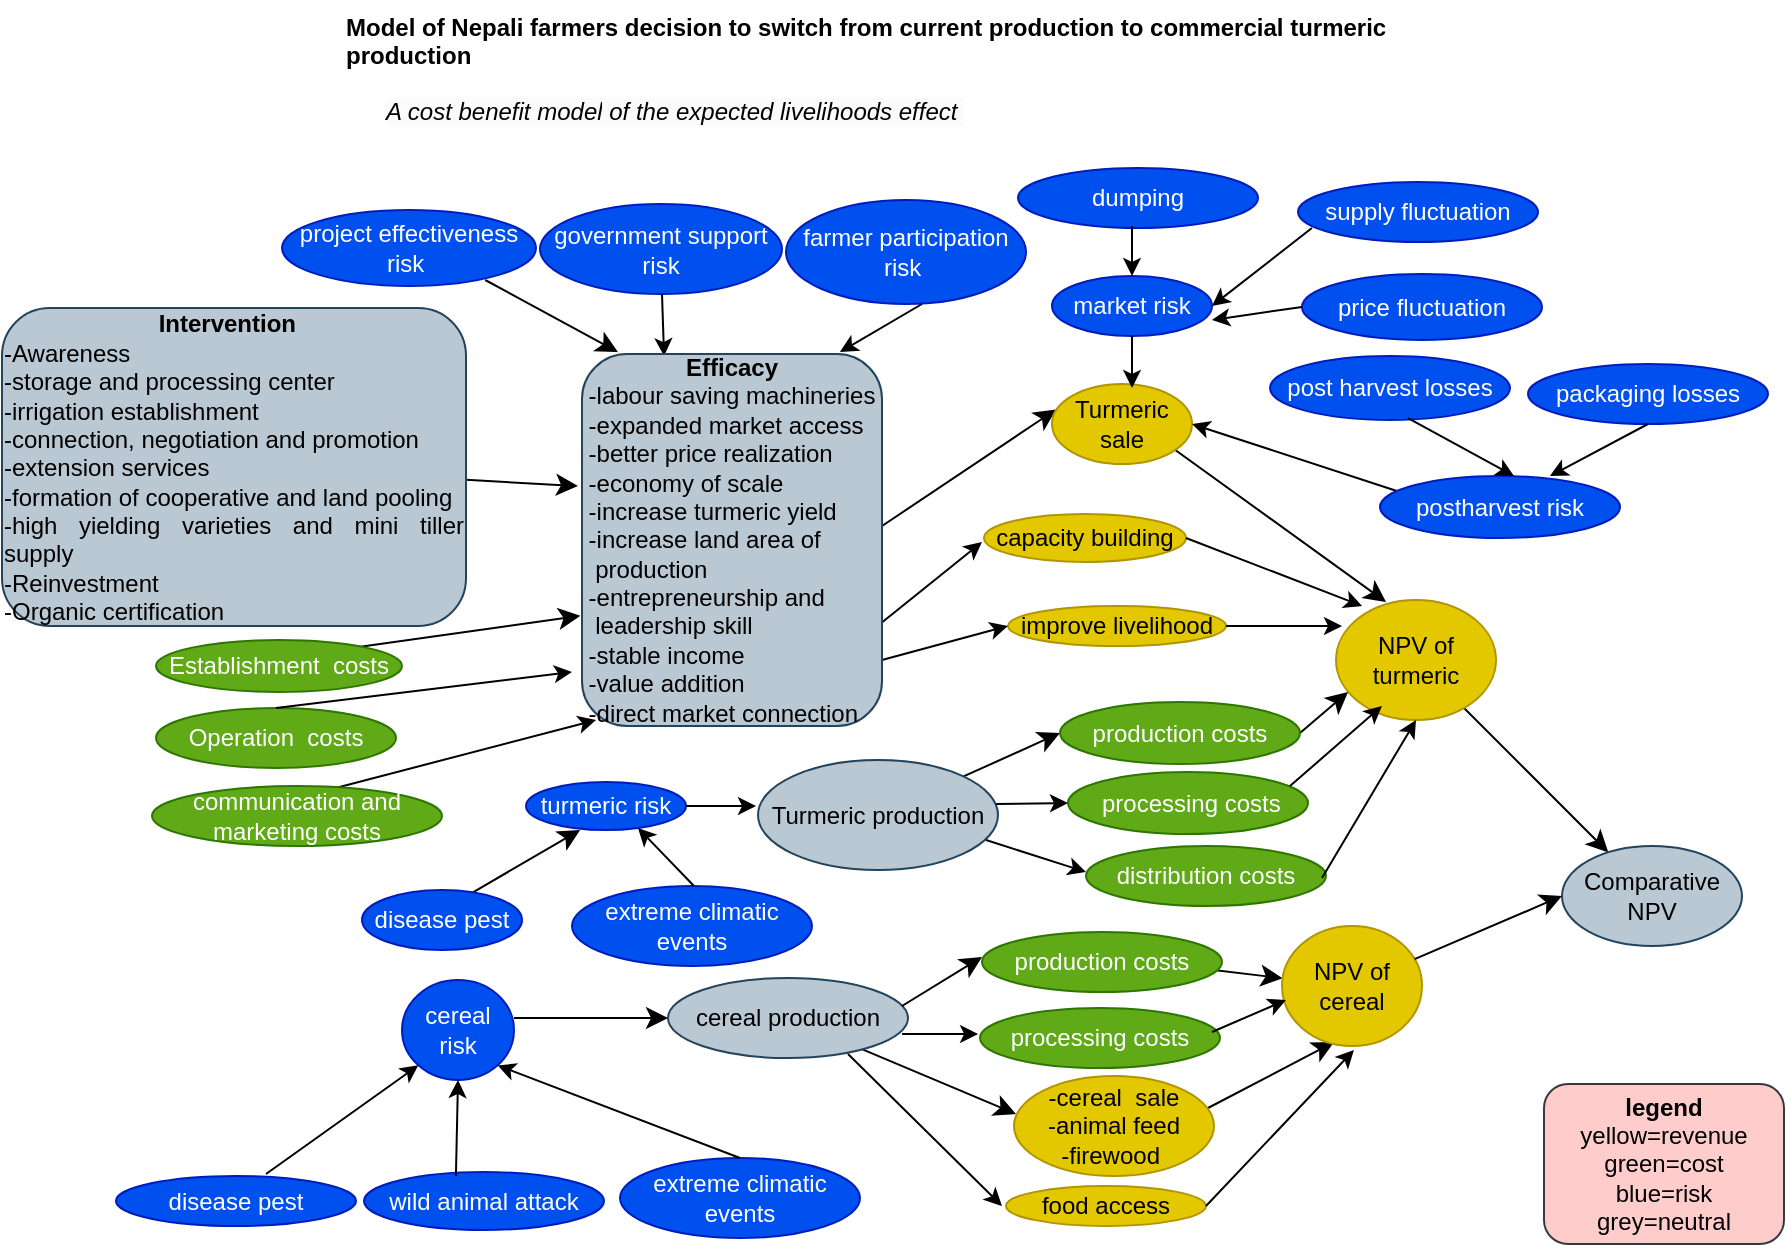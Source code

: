 <mxfile version="22.1.5" type="github">
  <diagram name="Page-1" id="2a216829-ef6e-dabb-86c1-c78162f3ba2b">
    <mxGraphModel dx="954" dy="647" grid="1" gridSize="10" guides="1" tooltips="1" connect="1" arrows="1" fold="1" page="1" pageScale="1" pageWidth="850" pageHeight="1100" background="none" math="0" shadow="0">
      <root>
        <mxCell id="0" />
        <mxCell id="1" parent="0" />
        <mxCell id="vRBI4vWx7eo8pq1-qWPK-19" style="edgeStyle=none;curved=1;rounded=0;orthogonalLoop=1;jettySize=auto;html=1;entryX=0.01;entryY=0.38;entryDx=0;entryDy=0;fontSize=12;startSize=8;endSize=8;strokeWidth=1;entryPerimeter=0;" parent="1" source="vRBI4vWx7eo8pq1-qWPK-1" target="vRBI4vWx7eo8pq1-qWPK-9" edge="1">
          <mxGeometry relative="1" as="geometry" />
        </mxCell>
        <mxCell id="vRBI4vWx7eo8pq1-qWPK-1" value="cereal production" style="ellipse;whiteSpace=wrap;html=1;fontSize=12;strokeWidth=1;fillColor=#bac8d3;strokeColor=#23445d;" parent="1" vertex="1">
          <mxGeometry x="1113" y="506" width="120" height="40" as="geometry" />
        </mxCell>
        <mxCell id="vRBI4vWx7eo8pq1-qWPK-2" value="Model of Nepali farmers decision to switch from current production to commercial turmeric production" style="text;whiteSpace=wrap;fontSize=12;fontStyle=1;strokeWidth=1;" parent="1" vertex="1">
          <mxGeometry x="950" y="17" width="560" height="60" as="geometry" />
        </mxCell>
        <mxCell id="vRBI4vWx7eo8pq1-qWPK-3" value="&lt;span style=&quot;color: rgb(0, 0, 0); font-family: Helvetica; font-size: 12px; font-style: italic; font-variant-ligatures: normal; font-variant-caps: normal; letter-spacing: normal; orphans: 2; text-align: left; text-indent: 0px; text-transform: none; widows: 2; word-spacing: 0px; -webkit-text-stroke-width: 0px; background-color: rgb(251, 251, 251); text-decoration-thickness: initial; float: none; display: inline !important;&quot;&gt;A cost benefit model&lt;/span&gt;&lt;span style=&quot;color: rgb(0, 0, 0); font-family: Helvetica; font-size: 12px; font-style: italic; font-variant-ligatures: normal; font-variant-caps: normal; letter-spacing: normal; orphans: 2; text-align: left; text-indent: 0px; text-transform: none; widows: 2; word-spacing: 0px; -webkit-text-stroke-width: 0px; background-color: rgb(251, 251, 251); text-decoration-thickness: initial; float: none; display: inline !important;&quot;&gt;&amp;nbsp;of the expected livelihoods effect&amp;nbsp;&lt;/span&gt;" style="text;whiteSpace=wrap;html=1;fontSize=12;fontStyle=0;strokeWidth=1;" parent="1" vertex="1">
          <mxGeometry x="970" y="59" width="450" height="40" as="geometry" />
        </mxCell>
        <mxCell id="vRBI4vWx7eo8pq1-qWPK-20" style="edgeStyle=none;curved=1;rounded=0;orthogonalLoop=1;jettySize=auto;html=1;entryX=-0.029;entryY=0.72;entryDx=0;entryDy=0;fontSize=12;startSize=8;endSize=8;strokeWidth=1;entryPerimeter=0;exitX=1;exitY=0.5;exitDx=0;exitDy=0;" parent="1" edge="1">
          <mxGeometry relative="1" as="geometry">
            <mxPoint x="1220" y="280" as="sourcePoint" />
            <mxPoint x="1307.0" y="221.77" as="targetPoint" />
          </mxGeometry>
        </mxCell>
        <mxCell id="vRBI4vWx7eo8pq1-qWPK-27" style="edgeStyle=none;curved=1;rounded=0;orthogonalLoop=1;jettySize=auto;html=1;fontSize=12;startSize=8;endSize=8;strokeWidth=1;entryX=0;entryY=0.5;entryDx=0;entryDy=0;" parent="1" source="vRBI4vWx7eo8pq1-qWPK-4" target="7G__n_sAWaHiesUCzbCm-17" edge="1">
          <mxGeometry relative="1" as="geometry">
            <mxPoint x="1310" y="390" as="targetPoint" />
          </mxGeometry>
        </mxCell>
        <mxCell id="vRBI4vWx7eo8pq1-qWPK-4" value="Turmeric production" style="ellipse;whiteSpace=wrap;html=1;fontSize=12;strokeWidth=1;fillColor=#bac8d3;strokeColor=#23445d;" parent="1" vertex="1">
          <mxGeometry x="1158" y="397" width="120" height="55" as="geometry" />
        </mxCell>
        <mxCell id="vRBI4vWx7eo8pq1-qWPK-30" style="edgeStyle=none;curved=1;rounded=0;orthogonalLoop=1;jettySize=auto;html=1;fontSize=12;startSize=8;endSize=8;strokeWidth=1;" parent="1" source="vRBI4vWx7eo8pq1-qWPK-5" target="vRBI4vWx7eo8pq1-qWPK-28" edge="1">
          <mxGeometry relative="1" as="geometry" />
        </mxCell>
        <mxCell id="vRBI4vWx7eo8pq1-qWPK-5" value="NPV of turmeric" style="ellipse;whiteSpace=wrap;html=1;fontSize=12;strokeWidth=1;fillColor=#e3c800;fontColor=#000000;strokeColor=#B09500;" parent="1" vertex="1">
          <mxGeometry x="1447" y="317" width="80" height="60" as="geometry" />
        </mxCell>
        <mxCell id="vRBI4vWx7eo8pq1-qWPK-21" style="edgeStyle=none;curved=1;rounded=0;orthogonalLoop=1;jettySize=auto;html=1;fontSize=12;startSize=8;endSize=8;strokeWidth=1;" parent="1" source="3mBVgCStBCej63vjiRxV-12" edge="1">
          <mxGeometry relative="1" as="geometry">
            <mxPoint x="1014" y="274" as="sourcePoint" />
            <mxPoint x="1068" y="260" as="targetPoint" />
          </mxGeometry>
        </mxCell>
        <mxCell id="vRBI4vWx7eo8pq1-qWPK-8" value="cereal risk" style="ellipse;whiteSpace=wrap;html=1;fontSize=12;strokeWidth=1;labelBackgroundColor=none;fillColor=#0050ef;fontColor=#ffffff;strokeColor=#001DBC;" parent="1" vertex="1">
          <mxGeometry x="980" y="507" width="56" height="50" as="geometry" />
        </mxCell>
        <mxCell id="vRBI4vWx7eo8pq1-qWPK-24" style="edgeStyle=none;curved=1;rounded=0;orthogonalLoop=1;jettySize=auto;html=1;fontSize=12;startSize=8;endSize=8;entryX=0.386;entryY=0.967;entryDx=0;entryDy=0;strokeWidth=1;entryPerimeter=0;exitX=1;exitY=0.32;exitDx=0;exitDy=0;exitPerimeter=0;" parent="1" edge="1">
          <mxGeometry relative="1" as="geometry">
            <mxPoint x="1383" y="571" as="sourcePoint" />
            <mxPoint x="1446.02" y="538.02" as="targetPoint" />
          </mxGeometry>
        </mxCell>
        <mxCell id="vRBI4vWx7eo8pq1-qWPK-9" value="-cereal &amp;nbsp;sale&lt;br&gt;-animal feed&lt;br&gt;-firewood&amp;nbsp;" style="ellipse;whiteSpace=wrap;html=1;fontSize=12;strokeWidth=1;labelBorderColor=none;labelBackgroundColor=none;fillColor=#e3c800;fontColor=#000000;strokeColor=#B09500;" parent="1" vertex="1">
          <mxGeometry x="1286" y="555" width="100" height="50" as="geometry" />
        </mxCell>
        <mxCell id="vRBI4vWx7eo8pq1-qWPK-16" style="edgeStyle=none;curved=1;rounded=0;orthogonalLoop=1;jettySize=auto;html=1;fontSize=12;startSize=8;endSize=8;entryX=0.075;entryY=0.767;entryDx=0;entryDy=0;entryPerimeter=0;strokeWidth=1;exitX=1;exitY=0.5;exitDx=0;exitDy=0;" parent="1" source="7G__n_sAWaHiesUCzbCm-17" target="vRBI4vWx7eo8pq1-qWPK-5" edge="1">
          <mxGeometry relative="1" as="geometry">
            <mxPoint x="1388.401" y="364.958" as="sourcePoint" />
          </mxGeometry>
        </mxCell>
        <mxCell id="vRBI4vWx7eo8pq1-qWPK-11" value="turmeric risk" style="ellipse;whiteSpace=wrap;html=1;fontSize=12;strokeWidth=1;labelBackgroundColor=none;fillColor=#0050ef;fontColor=#ffffff;strokeColor=#001DBC;" parent="1" vertex="1">
          <mxGeometry x="1042" y="408" width="80" height="24" as="geometry" />
        </mxCell>
        <mxCell id="vRBI4vWx7eo8pq1-qWPK-23" style="edgeStyle=none;curved=1;rounded=0;orthogonalLoop=1;jettySize=auto;html=1;entryX=0.313;entryY=0.017;entryDx=0;entryDy=0;fontSize=12;startSize=8;endSize=8;strokeWidth=1;entryPerimeter=0;" parent="1" target="vRBI4vWx7eo8pq1-qWPK-5" edge="1">
          <mxGeometry relative="1" as="geometry">
            <Array as="points" />
            <mxPoint x="1350" y="230" as="sourcePoint" />
            <mxPoint x="1445" y="361" as="targetPoint" />
          </mxGeometry>
        </mxCell>
        <mxCell id="vRBI4vWx7eo8pq1-qWPK-12" value="&lt;font style=&quot;font-size: 12px;&quot;&gt;Turmeric sale&lt;/font&gt;" style="ellipse;whiteSpace=wrap;html=1;fontSize=12;strokeWidth=1;labelBackgroundColor=none;fillColor=#e3c800;fontColor=#000000;strokeColor=#B09500;" parent="1" vertex="1">
          <mxGeometry x="1305" y="209" width="70" height="40" as="geometry" />
        </mxCell>
        <mxCell id="vRBI4vWx7eo8pq1-qWPK-13" value="" style="endArrow=classic;html=1;rounded=0;fontSize=12;startSize=8;endSize=8;curved=1;entryX=0;entryY=0.5;entryDx=0;entryDy=0;strokeWidth=1;" parent="1" target="vRBI4vWx7eo8pq1-qWPK-1" edge="1">
          <mxGeometry width="50" height="50" relative="1" as="geometry">
            <mxPoint x="1036" y="526" as="sourcePoint" />
            <mxPoint x="1185" y="565" as="targetPoint" />
          </mxGeometry>
        </mxCell>
        <mxCell id="vRBI4vWx7eo8pq1-qWPK-17" style="edgeStyle=none;curved=1;rounded=0;orthogonalLoop=1;jettySize=auto;html=1;entryX=0;entryY=0.5;entryDx=0;entryDy=0;fontSize=12;startSize=8;endSize=8;strokeWidth=1;" parent="1" source="vRBI4vWx7eo8pq1-qWPK-4" target="vRBI4vWx7eo8pq1-qWPK-4" edge="1">
          <mxGeometry relative="1" as="geometry" />
        </mxCell>
        <mxCell id="vRBI4vWx7eo8pq1-qWPK-25" style="edgeStyle=none;curved=1;rounded=0;orthogonalLoop=1;jettySize=auto;html=1;fontSize=12;startSize=8;endSize=8;strokeWidth=1;entryX=0;entryY=0.5;entryDx=0;entryDy=0;" parent="1" edge="1">
          <mxGeometry relative="1" as="geometry">
            <mxPoint x="1270" y="495.5" as="targetPoint" />
            <mxPoint x="1230" y="520" as="sourcePoint" />
          </mxGeometry>
        </mxCell>
        <mxCell id="vRBI4vWx7eo8pq1-qWPK-26" style="edgeStyle=none;curved=1;rounded=0;orthogonalLoop=1;jettySize=auto;html=1;fontSize=12;startSize=8;endSize=8;strokeWidth=1;" parent="1" target="vRBI4vWx7eo8pq1-qWPK-29" edge="1">
          <mxGeometry relative="1" as="geometry">
            <mxPoint x="1378.526" y="501.134" as="sourcePoint" />
          </mxGeometry>
        </mxCell>
        <mxCell id="vRBI4vWx7eo8pq1-qWPK-28" value="Comparative NPV" style="ellipse;whiteSpace=wrap;html=1;fontSize=12;strokeWidth=1;fillColor=#bac8d3;strokeColor=#23445d;" parent="1" vertex="1">
          <mxGeometry x="1560" y="440" width="90" height="50" as="geometry" />
        </mxCell>
        <mxCell id="vRBI4vWx7eo8pq1-qWPK-29" value="NPV of cereal" style="ellipse;whiteSpace=wrap;html=1;fontSize=12;strokeWidth=1;fillColor=#e3c800;fontColor=#000000;strokeColor=#B09500;" parent="1" vertex="1">
          <mxGeometry x="1420" y="480" width="70" height="60" as="geometry" />
        </mxCell>
        <mxCell id="vRBI4vWx7eo8pq1-qWPK-31" style="edgeStyle=none;curved=1;rounded=0;orthogonalLoop=1;jettySize=auto;html=1;entryX=0;entryY=0.5;entryDx=0;entryDy=0;fontSize=12;startSize=8;endSize=8;strokeWidth=1;" parent="1" source="vRBI4vWx7eo8pq1-qWPK-29" target="vRBI4vWx7eo8pq1-qWPK-28" edge="1">
          <mxGeometry relative="1" as="geometry" />
        </mxCell>
        <mxCell id="vRBI4vWx7eo8pq1-qWPK-36" style="edgeStyle=none;curved=1;rounded=0;orthogonalLoop=1;jettySize=auto;html=1;fontSize=12;startSize=8;endSize=8;exitX=0.686;exitY=0.028;exitDx=0;exitDy=0;exitPerimeter=0;entryX=0.092;entryY=0.85;entryDx=0;entryDy=0;entryPerimeter=0;strokeWidth=1;" parent="1" edge="1">
          <mxGeometry relative="1" as="geometry">
            <mxPoint x="949.378" y="341.728" as="sourcePoint" />
            <mxPoint x="1069.16" y="324.9" as="targetPoint" />
          </mxGeometry>
        </mxCell>
        <mxCell id="vRBI4vWx7eo8pq1-qWPK-32" value="Establishment &amp;nbsp;costs" style="ellipse;whiteSpace=wrap;html=1;fontSize=12;strokeWidth=1;labelBackgroundColor=none;fillColor=#60a917;fontColor=#ffffff;strokeColor=#2D7600;" parent="1" vertex="1">
          <mxGeometry x="857" y="337" width="123" height="26" as="geometry" />
        </mxCell>
        <mxCell id="vRBI4vWx7eo8pq1-qWPK-35" style="edgeStyle=none;curved=1;rounded=0;orthogonalLoop=1;jettySize=auto;html=1;fontSize=12;startSize=8;endSize=8;strokeWidth=1;entryX=0.044;entryY=-0.012;entryDx=0;entryDy=0;entryPerimeter=0;exitX=0.8;exitY=0.921;exitDx=0;exitDy=0;exitPerimeter=0;" parent="1" edge="1" source="vRBI4vWx7eo8pq1-qWPK-33">
          <mxGeometry relative="1" as="geometry">
            <mxPoint x="1088.04" y="193.08" as="targetPoint" />
            <mxPoint x="1028" y="163" as="sourcePoint" />
            <Array as="points" />
          </mxGeometry>
        </mxCell>
        <mxCell id="vRBI4vWx7eo8pq1-qWPK-33" value="&lt;font style=&quot;font-size: 12px;&quot;&gt;project effectiveness risk&amp;nbsp;&lt;/font&gt;" style="ellipse;whiteSpace=wrap;html=1;fontSize=12;strokeWidth=1;labelBackgroundColor=none;fillColor=#0050ef;fontColor=#ffffff;strokeColor=#001DBC;" parent="1" vertex="1">
          <mxGeometry x="920" y="122" width="127" height="38" as="geometry" />
        </mxCell>
        <mxCell id="vRBI4vWx7eo8pq1-qWPK-37" style="edgeStyle=none;curved=1;rounded=0;orthogonalLoop=1;jettySize=auto;html=1;fontSize=12;startSize=8;endSize=8;strokeWidth=1;entryX=0.338;entryY=1.125;entryDx=0;entryDy=0;entryPerimeter=0;exitX=0.675;exitY=0.067;exitDx=0;exitDy=0;exitPerimeter=0;" parent="1" edge="1" source="-MEQbCyRV03Khf3-NIZY-14">
          <mxGeometry relative="1" as="geometry">
            <mxPoint x="1010" y="460" as="sourcePoint" />
            <mxPoint x="1069.04" y="432" as="targetPoint" />
          </mxGeometry>
        </mxCell>
        <mxCell id="uogwHpAnP_BisiqHKify-1" value="government support risk" style="ellipse;whiteSpace=wrap;html=1;strokeWidth=1;fontSize=12;labelBackgroundColor=none;fillColor=#0050ef;fontColor=#ffffff;strokeColor=#001DBC;" parent="1" vertex="1">
          <mxGeometry x="1049" y="119" width="121" height="45" as="geometry" />
        </mxCell>
        <mxCell id="uogwHpAnP_BisiqHKify-2" value="farmer participation risk&amp;nbsp;" style="ellipse;whiteSpace=wrap;html=1;strokeWidth=1;fontSize=12;labelBackgroundColor=none;fillColor=#0050ef;fontColor=#ffffff;strokeColor=#001DBC;" parent="1" vertex="1">
          <mxGeometry x="1172" y="117" width="120" height="52" as="geometry" />
        </mxCell>
        <mxCell id="uogwHpAnP_BisiqHKify-8" value="" style="endArrow=classic;html=1;rounded=0;strokeWidth=1;fontSize=12;" parent="1" edge="1">
          <mxGeometry width="50" height="50" relative="1" as="geometry">
            <mxPoint x="1240" y="169" as="sourcePoint" />
            <mxPoint x="1199" y="193" as="targetPoint" />
          </mxGeometry>
        </mxCell>
        <mxCell id="uogwHpAnP_BisiqHKify-9" value="" style="endArrow=classic;html=1;rounded=0;exitX=0.45;exitY=1;exitDx=0;exitDy=0;exitPerimeter=0;strokeWidth=1;fontSize=12;entryX=0.319;entryY=-0.006;entryDx=0;entryDy=0;entryPerimeter=0;" parent="1" edge="1">
          <mxGeometry width="50" height="50" relative="1" as="geometry">
            <mxPoint x="1110" y="164" as="sourcePoint" />
            <mxPoint x="1111.04" y="195.04" as="targetPoint" />
          </mxGeometry>
        </mxCell>
        <mxCell id="uogwHpAnP_BisiqHKify-11" value="Operation &amp;nbsp;costs" style="ellipse;whiteSpace=wrap;html=1;strokeWidth=1;fontSize=12;labelBackgroundColor=none;fillColor=#60a917;fontColor=#ffffff;strokeColor=#2D7600;" parent="1" vertex="1">
          <mxGeometry x="857" y="371" width="120" height="30" as="geometry" />
        </mxCell>
        <mxCell id="uogwHpAnP_BisiqHKify-12" value="" style="endArrow=classic;html=1;rounded=0;entryX=-0.031;entryY=0.956;entryDx=0;entryDy=0;exitX=0.5;exitY=0;exitDx=0;exitDy=0;entryPerimeter=0;strokeWidth=1;fontSize=12;" parent="1" source="uogwHpAnP_BisiqHKify-11" edge="1">
          <mxGeometry width="50" height="50" relative="1" as="geometry">
            <mxPoint x="929" y="415" as="sourcePoint" />
            <mxPoint x="1065.04" y="352.96" as="targetPoint" />
          </mxGeometry>
        </mxCell>
        <mxCell id="uogwHpAnP_BisiqHKify-18" value="capacity building" style="ellipse;whiteSpace=wrap;html=1;labelBackgroundColor=none;fillColor=#e3c800;fontColor=#000000;strokeColor=#B09500;" parent="1" vertex="1">
          <mxGeometry x="1271" y="274" width="101" height="24" as="geometry" />
        </mxCell>
        <mxCell id="jcfnbemzlC5SRqMQ-uL4-1" value="" style="endArrow=classic;html=1;rounded=0;exitX=0.607;exitY=0;exitDx=0;exitDy=0;exitPerimeter=0;entryX=0.047;entryY=0.984;entryDx=0;entryDy=0;entryPerimeter=0;" parent="1" target="I3U8tqW1mATDwWrFV4v6-10" edge="1">
          <mxGeometry width="50" height="50" relative="1" as="geometry">
            <mxPoint x="943.015" y="412" as="sourcePoint" />
            <mxPoint x="1119.05" y="367.02" as="targetPoint" />
          </mxGeometry>
        </mxCell>
        <mxCell id="jcfnbemzlC5SRqMQ-uL4-3" value="communication and marketing costs" style="ellipse;whiteSpace=wrap;html=1;fillColor=#60a917;fontColor=#ffffff;strokeColor=#2D7600;" parent="1" vertex="1">
          <mxGeometry x="855" y="410" width="145" height="30" as="geometry" />
        </mxCell>
        <mxCell id="jcfnbemzlC5SRqMQ-uL4-4" value="post harvest losses" style="ellipse;whiteSpace=wrap;html=1;fillColor=#0050ef;fontColor=#ffffff;strokeColor=#001DBC;" parent="1" vertex="1">
          <mxGeometry x="1414" y="195" width="120" height="32" as="geometry" />
        </mxCell>
        <mxCell id="jcfnbemzlC5SRqMQ-uL4-5" value="" style="endArrow=classic;html=1;rounded=0;entryX=1;entryY=0.5;entryDx=0;entryDy=0;exitX=0.083;exitY=0.258;exitDx=0;exitDy=0;exitPerimeter=0;" parent="1" target="vRBI4vWx7eo8pq1-qWPK-12" edge="1" source="-MEQbCyRV03Khf3-NIZY-4">
          <mxGeometry width="50" height="50" relative="1" as="geometry">
            <mxPoint x="1470" y="260" as="sourcePoint" />
            <mxPoint x="1500" y="240" as="targetPoint" />
          </mxGeometry>
        </mxCell>
        <mxCell id="3mBVgCStBCej63vjiRxV-3" value="improve livelihood" style="ellipse;whiteSpace=wrap;html=1;fillColor=#e3c800;fontColor=#000000;strokeColor=#B09500;" parent="1" vertex="1">
          <mxGeometry x="1283" y="320" width="109" height="20" as="geometry" />
        </mxCell>
        <mxCell id="3mBVgCStBCej63vjiRxV-6" value="" style="endArrow=classic;html=1;rounded=0;entryX=0;entryY=0.5;entryDx=0;entryDy=0;" parent="1" edge="1">
          <mxGeometry width="50" height="50" relative="1" as="geometry">
            <mxPoint x="1220" y="347" as="sourcePoint" />
            <mxPoint x="1283" y="330" as="targetPoint" />
          </mxGeometry>
        </mxCell>
        <mxCell id="3mBVgCStBCej63vjiRxV-8" value="" style="endArrow=classic;html=1;rounded=0;entryX=0;entryY=0.5;entryDx=0;entryDy=0;" parent="1" edge="1">
          <mxGeometry width="50" height="50" relative="1" as="geometry">
            <mxPoint x="1219" y="329" as="sourcePoint" />
            <mxPoint x="1270" y="288" as="targetPoint" />
          </mxGeometry>
        </mxCell>
        <mxCell id="3mBVgCStBCej63vjiRxV-9" value="" style="endArrow=classic;html=1;rounded=0;exitX=1;exitY=0.5;exitDx=0;exitDy=0;" parent="1" source="3mBVgCStBCej63vjiRxV-3" edge="1">
          <mxGeometry width="50" height="50" relative="1" as="geometry">
            <mxPoint x="1381" y="359" as="sourcePoint" />
            <mxPoint x="1450" y="330" as="targetPoint" />
          </mxGeometry>
        </mxCell>
        <mxCell id="3mBVgCStBCej63vjiRxV-10" value="" style="endArrow=classic;html=1;rounded=0;exitX=1;exitY=0.5;exitDx=0;exitDy=0;entryX=0.163;entryY=0.05;entryDx=0;entryDy=0;entryPerimeter=0;" parent="1" source="uogwHpAnP_BisiqHKify-18" target="vRBI4vWx7eo8pq1-qWPK-5" edge="1">
          <mxGeometry width="50" height="50" relative="1" as="geometry">
            <mxPoint x="1402" y="307" as="sourcePoint" />
            <mxPoint x="1452" y="257" as="targetPoint" />
          </mxGeometry>
        </mxCell>
        <mxCell id="3mBVgCStBCej63vjiRxV-12" value="&lt;b&gt;Intervention&amp;nbsp;&amp;nbsp;&lt;/b&gt;&lt;br&gt;&lt;div style=&quot;text-align: justify;&quot;&gt;-Awareness&lt;/div&gt;&lt;div style=&quot;text-align: justify;&quot;&gt;-storage and processing center&lt;/div&gt;&lt;div style=&quot;text-align: justify;&quot;&gt;-irrigation establishment&lt;/div&gt;&lt;div style=&quot;text-align: justify;&quot;&gt;-connection, negotiation and promotion&lt;/div&gt;&lt;div style=&quot;text-align: justify;&quot;&gt;-extension services&lt;/div&gt;&lt;div style=&quot;text-align: justify;&quot;&gt;-formation of cooperative and land pooling&amp;nbsp;&lt;/div&gt;&lt;div style=&quot;text-align: justify;&quot;&gt;-high yielding varieties and mini tiller supply&lt;/div&gt;&lt;div style=&quot;text-align: justify;&quot;&gt;-Reinvestment&lt;/div&gt;&lt;div style=&quot;text-align: justify;&quot;&gt;-Organic certification&lt;/div&gt;" style="rounded=1;whiteSpace=wrap;html=1;fillColor=#bac8d3;strokeColor=#23445d;" parent="1" vertex="1">
          <mxGeometry x="780" y="171" width="232" height="159" as="geometry" />
        </mxCell>
        <mxCell id="I3U8tqW1mATDwWrFV4v6-3" value="market risk" style="ellipse;whiteSpace=wrap;html=1;labelBackgroundColor=none;fillColor=#0050ef;fontColor=#ffffff;strokeColor=#001DBC;" parent="1" vertex="1">
          <mxGeometry x="1305" y="155" width="80" height="30" as="geometry" />
        </mxCell>
        <mxCell id="I3U8tqW1mATDwWrFV4v6-4" value="" style="endArrow=classic;html=1;rounded=0;entryX=0.743;entryY=0.05;entryDx=0;entryDy=0;entryPerimeter=0;exitX=0.5;exitY=1;exitDx=0;exitDy=0;" parent="1" edge="1" source="I3U8tqW1mATDwWrFV4v6-3">
          <mxGeometry width="50" height="50" relative="1" as="geometry">
            <mxPoint x="1345" y="190" as="sourcePoint" />
            <mxPoint x="1345.01" y="211" as="targetPoint" />
          </mxGeometry>
        </mxCell>
        <mxCell id="I3U8tqW1mATDwWrFV4v6-7" value="processing costs" style="ellipse;whiteSpace=wrap;html=1;fillColor=#60a917;fontColor=#ffffff;strokeColor=#2D7600;" parent="1" vertex="1">
          <mxGeometry x="1269" y="521" width="120" height="30" as="geometry" />
        </mxCell>
        <mxCell id="I3U8tqW1mATDwWrFV4v6-8" value="distribution costs" style="ellipse;whiteSpace=wrap;html=1;fillColor=#60a917;fontColor=#ffffff;strokeColor=#2D7600;" parent="1" vertex="1">
          <mxGeometry x="1322" y="440" width="120" height="30" as="geometry" />
        </mxCell>
        <mxCell id="I3U8tqW1mATDwWrFV4v6-9" value="&amp;nbsp;processing costs" style="ellipse;whiteSpace=wrap;html=1;fillColor=#60a917;fontColor=#ffffff;strokeColor=#2D7600;" parent="1" vertex="1">
          <mxGeometry x="1313" y="403" width="120" height="31" as="geometry" />
        </mxCell>
        <mxCell id="I3U8tqW1mATDwWrFV4v6-10" value="&lt;b style=&quot;border-color: var(--border-color); caret-color: rgb(0, 0, 0); color: rgb(0, 0, 0); font-family: Helvetica; font-size: 12px; font-style: normal; font-variant-caps: normal; letter-spacing: normal; text-align: center; text-indent: 0px; text-transform: none; word-spacing: 0px; -webkit-text-stroke-width: 0px; text-decoration: none;&quot;&gt;Efficacy&lt;/b&gt;&lt;br style=&quot;border-color: var(--border-color); caret-color: rgb(0, 0, 0); color: rgb(0, 0, 0); font-family: Helvetica; font-size: 12px; font-style: normal; font-variant-caps: normal; font-weight: 400; letter-spacing: normal; text-align: center; text-indent: 0px; text-transform: none; word-spacing: 0px; -webkit-text-stroke-width: 0px; text-decoration: none;&quot;&gt;&lt;div style=&quot;border-color: var(--border-color); caret-color: rgb(0, 0, 0); color: rgb(0, 0, 0); font-family: Helvetica; font-size: 12px; font-style: normal; font-variant-caps: normal; font-weight: 400; letter-spacing: normal; text-indent: 0px; text-transform: none; word-spacing: 0px; -webkit-text-stroke-width: 0px; text-decoration: none; text-align: justify;&quot;&gt;-labour saving machineries&lt;/div&gt;&lt;div style=&quot;border-color: var(--border-color); caret-color: rgb(0, 0, 0); color: rgb(0, 0, 0); font-family: Helvetica; font-size: 12px; font-style: normal; font-variant-caps: normal; font-weight: 400; letter-spacing: normal; text-indent: 0px; text-transform: none; word-spacing: 0px; -webkit-text-stroke-width: 0px; text-decoration: none; text-align: justify;&quot;&gt;-expanded market access&lt;/div&gt;&lt;div style=&quot;border-color: var(--border-color); caret-color: rgb(0, 0, 0); color: rgb(0, 0, 0); font-family: Helvetica; font-size: 12px; font-style: normal; font-variant-caps: normal; font-weight: 400; letter-spacing: normal; text-indent: 0px; text-transform: none; word-spacing: 0px; -webkit-text-stroke-width: 0px; text-decoration: none; text-align: justify;&quot;&gt;-better price realization&lt;/div&gt;&lt;div style=&quot;border-color: var(--border-color); caret-color: rgb(0, 0, 0); color: rgb(0, 0, 0); font-family: Helvetica; font-size: 12px; font-style: normal; font-variant-caps: normal; font-weight: 400; letter-spacing: normal; text-indent: 0px; text-transform: none; word-spacing: 0px; -webkit-text-stroke-width: 0px; text-decoration: none; text-align: justify;&quot;&gt;-economy of scale&lt;/div&gt;&lt;div style=&quot;border-color: var(--border-color); caret-color: rgb(0, 0, 0); color: rgb(0, 0, 0); font-family: Helvetica; font-size: 12px; font-style: normal; font-variant-caps: normal; font-weight: 400; letter-spacing: normal; text-indent: 0px; text-transform: none; word-spacing: 0px; -webkit-text-stroke-width: 0px; text-decoration: none; text-align: justify;&quot;&gt;-increase turmeric yield&amp;nbsp;&lt;/div&gt;&lt;div style=&quot;border-color: var(--border-color); caret-color: rgb(0, 0, 0); color: rgb(0, 0, 0); font-family: Helvetica; font-size: 12px; font-style: normal; font-variant-caps: normal; font-weight: 400; letter-spacing: normal; text-indent: 0px; text-transform: none; word-spacing: 0px; -webkit-text-stroke-width: 0px; text-decoration: none; text-align: justify;&quot;&gt;-increase land area of&lt;/div&gt;&lt;div style=&quot;border-color: var(--border-color); caret-color: rgb(0, 0, 0); color: rgb(0, 0, 0); font-family: Helvetica; font-size: 12px; font-style: normal; font-variant-caps: normal; font-weight: 400; letter-spacing: normal; text-indent: 0px; text-transform: none; word-spacing: 0px; -webkit-text-stroke-width: 0px; text-decoration: none; text-align: justify;&quot;&gt;&amp;nbsp;production&lt;/div&gt;&lt;div style=&quot;border-color: var(--border-color); caret-color: rgb(0, 0, 0); color: rgb(0, 0, 0); font-family: Helvetica; font-size: 12px; font-style: normal; font-variant-caps: normal; font-weight: 400; letter-spacing: normal; text-indent: 0px; text-transform: none; word-spacing: 0px; -webkit-text-stroke-width: 0px; text-decoration: none; text-align: justify;&quot;&gt;-entrepreneurship and&lt;/div&gt;&lt;div style=&quot;border-color: var(--border-color); caret-color: rgb(0, 0, 0); color: rgb(0, 0, 0); font-family: Helvetica; font-size: 12px; font-style: normal; font-variant-caps: normal; font-weight: 400; letter-spacing: normal; text-indent: 0px; text-transform: none; word-spacing: 0px; -webkit-text-stroke-width: 0px; text-decoration: none; text-align: justify;&quot;&gt;&amp;nbsp;leadership skill&lt;/div&gt;&lt;div style=&quot;border-color: var(--border-color); caret-color: rgb(0, 0, 0); color: rgb(0, 0, 0); font-family: Helvetica; font-size: 12px; font-style: normal; font-variant-caps: normal; font-weight: 400; letter-spacing: normal; text-indent: 0px; text-transform: none; word-spacing: 0px; -webkit-text-stroke-width: 0px; text-decoration: none; text-align: justify;&quot;&gt;-stable income&lt;/div&gt;&lt;div style=&quot;border-color: var(--border-color); caret-color: rgb(0, 0, 0); color: rgb(0, 0, 0); font-family: Helvetica; font-size: 12px; font-style: normal; font-variant-caps: normal; font-weight: 400; letter-spacing: normal; text-indent: 0px; text-transform: none; word-spacing: 0px; -webkit-text-stroke-width: 0px; text-decoration: none; text-align: justify;&quot;&gt;-value addition&lt;/div&gt;&lt;div style=&quot;border-color: var(--border-color); caret-color: rgb(0, 0, 0); color: rgb(0, 0, 0); font-family: Helvetica; font-size: 12px; font-style: normal; font-variant-caps: normal; font-weight: 400; letter-spacing: normal; text-indent: 0px; text-transform: none; word-spacing: 0px; -webkit-text-stroke-width: 0px; text-decoration: none; text-align: justify;&quot;&gt;-direct market connection&lt;/div&gt;" style="rounded=1;whiteSpace=wrap;html=1;fillColor=#bac8d3;strokeColor=#23445d;" parent="1" vertex="1">
          <mxGeometry x="1070" y="194" width="150" height="186" as="geometry" />
        </mxCell>
        <mxCell id="I3U8tqW1mATDwWrFV4v6-12" value="" style="endArrow=classic;html=1;rounded=0;entryX=0;entryY=0.5;entryDx=0;entryDy=0;exitX=0.95;exitY=0.764;exitDx=0;exitDy=0;exitPerimeter=0;" parent="1" edge="1">
          <mxGeometry width="50" height="50" relative="1" as="geometry">
            <mxPoint x="1272" y="437.02" as="sourcePoint" />
            <mxPoint x="1322" y="453" as="targetPoint" />
          </mxGeometry>
        </mxCell>
        <mxCell id="I3U8tqW1mATDwWrFV4v6-13" value="" style="endArrow=classic;html=1;rounded=0;" parent="1" edge="1">
          <mxGeometry width="50" height="50" relative="1" as="geometry">
            <mxPoint x="1424" y="410" as="sourcePoint" />
            <mxPoint x="1470" y="370" as="targetPoint" />
          </mxGeometry>
        </mxCell>
        <mxCell id="I3U8tqW1mATDwWrFV4v6-14" value="" style="endArrow=classic;html=1;rounded=0;entryX=0;entryY=0.5;entryDx=0;entryDy=0;exitX=0.992;exitY=0.4;exitDx=0;exitDy=0;exitPerimeter=0;" parent="1" source="vRBI4vWx7eo8pq1-qWPK-4" target="I3U8tqW1mATDwWrFV4v6-9" edge="1">
          <mxGeometry width="50" height="50" relative="1" as="geometry">
            <mxPoint x="1290" y="419" as="sourcePoint" />
            <mxPoint x="1270" y="370" as="targetPoint" />
          </mxGeometry>
        </mxCell>
        <mxCell id="I3U8tqW1mATDwWrFV4v6-17" value="" style="endArrow=classic;html=1;rounded=0;entryX=0.5;entryY=1;entryDx=0;entryDy=0;" parent="1" target="vRBI4vWx7eo8pq1-qWPK-5" edge="1">
          <mxGeometry width="50" height="50" relative="1" as="geometry">
            <mxPoint x="1440" y="456" as="sourcePoint" />
            <mxPoint x="1490" y="406" as="targetPoint" />
          </mxGeometry>
        </mxCell>
        <mxCell id="I3U8tqW1mATDwWrFV4v6-18" value="" style="endArrow=classic;html=1;rounded=0;entryX=-0.008;entryY=0.267;entryDx=0;entryDy=0;entryPerimeter=0;" parent="1" edge="1">
          <mxGeometry width="50" height="50" relative="1" as="geometry">
            <mxPoint x="1230" y="534" as="sourcePoint" />
            <mxPoint x="1268.04" y="534.01" as="targetPoint" />
          </mxGeometry>
        </mxCell>
        <mxCell id="I3U8tqW1mATDwWrFV4v6-19" value="" style="endArrow=classic;html=1;rounded=0;" parent="1" edge="1">
          <mxGeometry width="50" height="50" relative="1" as="geometry">
            <mxPoint x="1385" y="533" as="sourcePoint" />
            <mxPoint x="1422" y="517" as="targetPoint" />
          </mxGeometry>
        </mxCell>
        <mxCell id="-MEQbCyRV03Khf3-NIZY-1" value="wild animal attack" style="ellipse;whiteSpace=wrap;html=1;fillColor=#0050ef;fontColor=#ffffff;strokeColor=#001DBC;" parent="1" vertex="1">
          <mxGeometry x="961" y="603" width="120" height="29" as="geometry" />
        </mxCell>
        <mxCell id="-MEQbCyRV03Khf3-NIZY-2" value="disease pest" style="ellipse;whiteSpace=wrap;html=1;fillColor=#0050ef;fontColor=#ffffff;strokeColor=#001DBC;" parent="1" vertex="1">
          <mxGeometry x="837" y="605" width="120" height="25" as="geometry" />
        </mxCell>
        <mxCell id="-MEQbCyRV03Khf3-NIZY-3" value="extreme climatic events" style="ellipse;whiteSpace=wrap;html=1;fillColor=#0050ef;fontColor=#ffffff;strokeColor=#001DBC;" parent="1" vertex="1">
          <mxGeometry x="1089" y="596" width="120" height="40" as="geometry" />
        </mxCell>
        <mxCell id="-MEQbCyRV03Khf3-NIZY-4" value="postharvest risk" style="ellipse;whiteSpace=wrap;html=1;fillColor=#0050ef;fontColor=#ffffff;strokeColor=#001DBC;" parent="1" vertex="1">
          <mxGeometry x="1469" y="255" width="120" height="31" as="geometry" />
        </mxCell>
        <mxCell id="-MEQbCyRV03Khf3-NIZY-5" value="packaging losses" style="ellipse;whiteSpace=wrap;html=1;fillColor=#0050ef;fontColor=#ffffff;strokeColor=#001DBC;" parent="1" vertex="1">
          <mxGeometry x="1543" y="199" width="120" height="30" as="geometry" />
        </mxCell>
        <mxCell id="-MEQbCyRV03Khf3-NIZY-6" value="" style="endArrow=classic;html=1;rounded=0;entryX=1;entryY=1;entryDx=0;entryDy=0;exitX=0.5;exitY=0;exitDx=0;exitDy=0;" parent="1" source="-MEQbCyRV03Khf3-NIZY-3" target="vRBI4vWx7eo8pq1-qWPK-8" edge="1">
          <mxGeometry width="50" height="50" relative="1" as="geometry">
            <mxPoint x="1219.263" y="664.126" as="sourcePoint" />
            <mxPoint x="1205.008" y="625" as="targetPoint" />
          </mxGeometry>
        </mxCell>
        <mxCell id="-MEQbCyRV03Khf3-NIZY-7" value="" style="endArrow=classic;html=1;rounded=0;exitX=0.383;exitY=0.069;exitDx=0;exitDy=0;entryX=0.5;entryY=1;entryDx=0;entryDy=0;exitPerimeter=0;" parent="1" source="-MEQbCyRV03Khf3-NIZY-1" edge="1" target="vRBI4vWx7eo8pq1-qWPK-8">
          <mxGeometry width="50" height="50" relative="1" as="geometry">
            <mxPoint x="1038" y="591.5" as="sourcePoint" />
            <mxPoint x="1001" y="568" as="targetPoint" />
          </mxGeometry>
        </mxCell>
        <mxCell id="-MEQbCyRV03Khf3-NIZY-8" value="" style="endArrow=classic;html=1;rounded=0;entryX=0;entryY=1;entryDx=0;entryDy=0;exitX=0.625;exitY=-0.04;exitDx=0;exitDy=0;exitPerimeter=0;" parent="1" target="vRBI4vWx7eo8pq1-qWPK-8" edge="1" source="-MEQbCyRV03Khf3-NIZY-2">
          <mxGeometry width="50" height="50" relative="1" as="geometry">
            <mxPoint x="950" y="580" as="sourcePoint" />
            <mxPoint x="958" y="546" as="targetPoint" />
          </mxGeometry>
        </mxCell>
        <mxCell id="-MEQbCyRV03Khf3-NIZY-9" value="" style="endArrow=classic;html=1;rounded=0;exitX=0.5;exitY=1;exitDx=0;exitDy=0;" parent="1" edge="1" source="-MEQbCyRV03Khf3-NIZY-5">
          <mxGeometry width="50" height="50" relative="1" as="geometry">
            <mxPoint x="1576" y="238" as="sourcePoint" />
            <mxPoint x="1554" y="255" as="targetPoint" />
          </mxGeometry>
        </mxCell>
        <mxCell id="-MEQbCyRV03Khf3-NIZY-10" value="" style="endArrow=classic;html=1;rounded=0;exitX=0.575;exitY=0.969;exitDx=0;exitDy=0;exitPerimeter=0;" parent="1" source="jcfnbemzlC5SRqMQ-uL4-4" edge="1">
          <mxGeometry width="50" height="50" relative="1" as="geometry">
            <mxPoint x="1498" y="228" as="sourcePoint" />
            <mxPoint x="1536" y="255" as="targetPoint" />
          </mxGeometry>
        </mxCell>
        <mxCell id="-MEQbCyRV03Khf3-NIZY-14" value="disease pest" style="ellipse;whiteSpace=wrap;html=1;fillColor=#0050ef;fontColor=#ffffff;strokeColor=#001DBC;" parent="1" vertex="1">
          <mxGeometry x="960" y="462" width="80" height="30" as="geometry" />
        </mxCell>
        <mxCell id="7G__n_sAWaHiesUCzbCm-1" value="extreme climatic events" style="ellipse;whiteSpace=wrap;html=1;fillColor=#0050ef;fontColor=#ffffff;strokeColor=#001DBC;" vertex="1" parent="1">
          <mxGeometry x="1065" y="460" width="120" height="40" as="geometry" />
        </mxCell>
        <mxCell id="7G__n_sAWaHiesUCzbCm-4" value="" style="endArrow=classic;html=1;rounded=0;exitX=1;exitY=0.5;exitDx=0;exitDy=0;" edge="1" parent="1">
          <mxGeometry width="50" height="50" relative="1" as="geometry">
            <mxPoint x="1122" y="420" as="sourcePoint" />
            <mxPoint x="1157" y="420" as="targetPoint" />
          </mxGeometry>
        </mxCell>
        <mxCell id="7G__n_sAWaHiesUCzbCm-11" value="" style="endArrow=classic;html=1;rounded=0;entryX=0.7;entryY=0.958;entryDx=0;entryDy=0;entryPerimeter=0;" edge="1" parent="1" target="vRBI4vWx7eo8pq1-qWPK-11">
          <mxGeometry width="50" height="50" relative="1" as="geometry">
            <mxPoint x="1126" y="460" as="sourcePoint" />
            <mxPoint x="1176" y="410" as="targetPoint" />
          </mxGeometry>
        </mxCell>
        <mxCell id="7G__n_sAWaHiesUCzbCm-12" value="production costs" style="ellipse;whiteSpace=wrap;html=1;fillColor=#60a917;fontColor=#ffffff;strokeColor=#2D7600;" vertex="1" parent="1">
          <mxGeometry x="1270" y="483" width="120" height="30" as="geometry" />
        </mxCell>
        <mxCell id="7G__n_sAWaHiesUCzbCm-14" value="" style="endArrow=classic;html=1;rounded=0;exitX=0.75;exitY=0.95;exitDx=0;exitDy=0;exitPerimeter=0;" edge="1" parent="1" source="vRBI4vWx7eo8pq1-qWPK-1">
          <mxGeometry width="50" height="50" relative="1" as="geometry">
            <mxPoint x="1170" y="420" as="sourcePoint" />
            <mxPoint x="1280" y="620" as="targetPoint" />
          </mxGeometry>
        </mxCell>
        <mxCell id="7G__n_sAWaHiesUCzbCm-15" value="food access" style="ellipse;whiteSpace=wrap;html=1;fillColor=#e3c800;fontColor=#000000;strokeColor=#B09500;" vertex="1" parent="1">
          <mxGeometry x="1282" y="610" width="100" height="20" as="geometry" />
        </mxCell>
        <mxCell id="7G__n_sAWaHiesUCzbCm-16" value="" style="endArrow=classic;html=1;rounded=0;entryX=0.414;entryY=1.033;entryDx=0;entryDy=0;entryPerimeter=0;exitX=1;exitY=0.5;exitDx=0;exitDy=0;" edge="1" parent="1" source="7G__n_sAWaHiesUCzbCm-15">
          <mxGeometry width="50" height="50" relative="1" as="geometry">
            <mxPoint x="1388" y="618" as="sourcePoint" />
            <mxPoint x="1455.98" y="541.98" as="targetPoint" />
          </mxGeometry>
        </mxCell>
        <mxCell id="7G__n_sAWaHiesUCzbCm-17" value="production costs" style="ellipse;whiteSpace=wrap;html=1;fillColor=#60a917;fontColor=#ffffff;strokeColor=#2D7600;" vertex="1" parent="1">
          <mxGeometry x="1309" y="368" width="120" height="31" as="geometry" />
        </mxCell>
        <mxCell id="7G__n_sAWaHiesUCzbCm-20" value="dumping" style="ellipse;whiteSpace=wrap;html=1;fillColor=#0050ef;fontColor=#ffffff;strokeColor=#001DBC;" vertex="1" parent="1">
          <mxGeometry x="1288" y="101" width="120" height="30" as="geometry" />
        </mxCell>
        <mxCell id="7G__n_sAWaHiesUCzbCm-21" value="price fluctuation" style="ellipse;whiteSpace=wrap;html=1;fillColor=#0050ef;fontColor=#ffffff;strokeColor=#001DBC;" vertex="1" parent="1">
          <mxGeometry x="1430" y="154" width="120" height="33" as="geometry" />
        </mxCell>
        <mxCell id="7G__n_sAWaHiesUCzbCm-22" value="supply fluctuation" style="ellipse;whiteSpace=wrap;html=1;fillColor=#0050ef;fontColor=#ffffff;strokeColor=#001DBC;" vertex="1" parent="1">
          <mxGeometry x="1428" y="108" width="120" height="30" as="geometry" />
        </mxCell>
        <mxCell id="7G__n_sAWaHiesUCzbCm-28" value="&lt;b&gt;legend&lt;/b&gt;&lt;br&gt;yellow=revenue&lt;br&gt;green=cost&lt;br&gt;blue=risk&lt;br&gt;grey=neutral" style="rounded=1;whiteSpace=wrap;html=1;fillColor=#ffcccc;strokeColor=#36393d;" vertex="1" parent="1">
          <mxGeometry x="1551" y="559" width="120" height="80" as="geometry" />
        </mxCell>
        <mxCell id="7G__n_sAWaHiesUCzbCm-29" value="" style="endArrow=classic;html=1;rounded=0;exitX=0.058;exitY=0.767;exitDx=0;exitDy=0;exitPerimeter=0;entryX=1;entryY=0.5;entryDx=0;entryDy=0;" edge="1" parent="1" source="7G__n_sAWaHiesUCzbCm-22" target="I3U8tqW1mATDwWrFV4v6-3">
          <mxGeometry width="50" height="50" relative="1" as="geometry">
            <mxPoint x="1170" y="320" as="sourcePoint" />
            <mxPoint x="1220" y="270" as="targetPoint" />
          </mxGeometry>
        </mxCell>
        <mxCell id="7G__n_sAWaHiesUCzbCm-30" value="" style="endArrow=classic;html=1;rounded=0;exitX=0;exitY=0.5;exitDx=0;exitDy=0;entryX=1;entryY=0.733;entryDx=0;entryDy=0;entryPerimeter=0;" edge="1" parent="1" source="7G__n_sAWaHiesUCzbCm-21" target="I3U8tqW1mATDwWrFV4v6-3">
          <mxGeometry width="50" height="50" relative="1" as="geometry">
            <mxPoint x="1170" y="320" as="sourcePoint" />
            <mxPoint x="1220" y="270" as="targetPoint" />
          </mxGeometry>
        </mxCell>
        <mxCell id="7G__n_sAWaHiesUCzbCm-31" value="" style="endArrow=classic;html=1;rounded=0;entryX=0.5;entryY=0;entryDx=0;entryDy=0;" edge="1" parent="1" target="I3U8tqW1mATDwWrFV4v6-3">
          <mxGeometry width="50" height="50" relative="1" as="geometry">
            <mxPoint x="1345" y="130" as="sourcePoint" />
            <mxPoint x="1220" y="270" as="targetPoint" />
          </mxGeometry>
        </mxCell>
      </root>
    </mxGraphModel>
  </diagram>
</mxfile>

